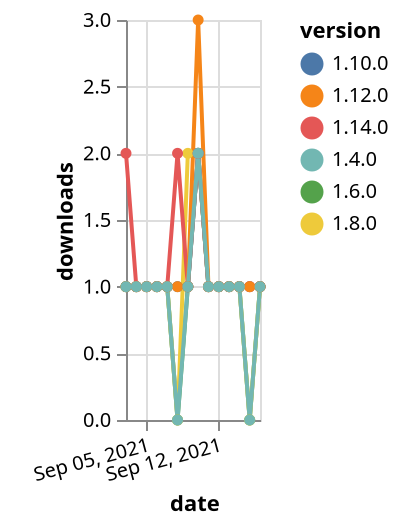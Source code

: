{"$schema": "https://vega.github.io/schema/vega-lite/v5.json", "description": "A simple bar chart with embedded data.", "data": {"values": [{"date": "2021-09-03", "total": 194, "delta": 1, "version": "1.6.0"}, {"date": "2021-09-04", "total": 195, "delta": 1, "version": "1.6.0"}, {"date": "2021-09-05", "total": 196, "delta": 1, "version": "1.6.0"}, {"date": "2021-09-06", "total": 197, "delta": 1, "version": "1.6.0"}, {"date": "2021-09-07", "total": 198, "delta": 1, "version": "1.6.0"}, {"date": "2021-09-08", "total": 198, "delta": 0, "version": "1.6.0"}, {"date": "2021-09-09", "total": 199, "delta": 1, "version": "1.6.0"}, {"date": "2021-09-10", "total": 201, "delta": 2, "version": "1.6.0"}, {"date": "2021-09-11", "total": 202, "delta": 1, "version": "1.6.0"}, {"date": "2021-09-12", "total": 203, "delta": 1, "version": "1.6.0"}, {"date": "2021-09-13", "total": 204, "delta": 1, "version": "1.6.0"}, {"date": "2021-09-14", "total": 205, "delta": 1, "version": "1.6.0"}, {"date": "2021-09-15", "total": 205, "delta": 0, "version": "1.6.0"}, {"date": "2021-09-16", "total": 206, "delta": 1, "version": "1.6.0"}, {"date": "2021-09-03", "total": 184, "delta": 1, "version": "1.8.0"}, {"date": "2021-09-04", "total": 185, "delta": 1, "version": "1.8.0"}, {"date": "2021-09-05", "total": 186, "delta": 1, "version": "1.8.0"}, {"date": "2021-09-06", "total": 187, "delta": 1, "version": "1.8.0"}, {"date": "2021-09-07", "total": 188, "delta": 1, "version": "1.8.0"}, {"date": "2021-09-08", "total": 188, "delta": 0, "version": "1.8.0"}, {"date": "2021-09-09", "total": 190, "delta": 2, "version": "1.8.0"}, {"date": "2021-09-10", "total": 192, "delta": 2, "version": "1.8.0"}, {"date": "2021-09-11", "total": 193, "delta": 1, "version": "1.8.0"}, {"date": "2021-09-12", "total": 194, "delta": 1, "version": "1.8.0"}, {"date": "2021-09-13", "total": 195, "delta": 1, "version": "1.8.0"}, {"date": "2021-09-14", "total": 196, "delta": 1, "version": "1.8.0"}, {"date": "2021-09-15", "total": 196, "delta": 0, "version": "1.8.0"}, {"date": "2021-09-16", "total": 197, "delta": 1, "version": "1.8.0"}, {"date": "2021-09-03", "total": 165, "delta": 1, "version": "1.10.0"}, {"date": "2021-09-04", "total": 166, "delta": 1, "version": "1.10.0"}, {"date": "2021-09-05", "total": 167, "delta": 1, "version": "1.10.0"}, {"date": "2021-09-06", "total": 168, "delta": 1, "version": "1.10.0"}, {"date": "2021-09-07", "total": 169, "delta": 1, "version": "1.10.0"}, {"date": "2021-09-08", "total": 170, "delta": 1, "version": "1.10.0"}, {"date": "2021-09-09", "total": 171, "delta": 1, "version": "1.10.0"}, {"date": "2021-09-10", "total": 173, "delta": 2, "version": "1.10.0"}, {"date": "2021-09-11", "total": 174, "delta": 1, "version": "1.10.0"}, {"date": "2021-09-12", "total": 175, "delta": 1, "version": "1.10.0"}, {"date": "2021-09-13", "total": 176, "delta": 1, "version": "1.10.0"}, {"date": "2021-09-14", "total": 177, "delta": 1, "version": "1.10.0"}, {"date": "2021-09-15", "total": 178, "delta": 1, "version": "1.10.0"}, {"date": "2021-09-16", "total": 179, "delta": 1, "version": "1.10.0"}, {"date": "2021-09-03", "total": 118, "delta": 2, "version": "1.14.0"}, {"date": "2021-09-04", "total": 119, "delta": 1, "version": "1.14.0"}, {"date": "2021-09-05", "total": 120, "delta": 1, "version": "1.14.0"}, {"date": "2021-09-06", "total": 121, "delta": 1, "version": "1.14.0"}, {"date": "2021-09-07", "total": 122, "delta": 1, "version": "1.14.0"}, {"date": "2021-09-08", "total": 124, "delta": 2, "version": "1.14.0"}, {"date": "2021-09-09", "total": 125, "delta": 1, "version": "1.14.0"}, {"date": "2021-09-10", "total": 127, "delta": 2, "version": "1.14.0"}, {"date": "2021-09-11", "total": 128, "delta": 1, "version": "1.14.0"}, {"date": "2021-09-12", "total": 129, "delta": 1, "version": "1.14.0"}, {"date": "2021-09-13", "total": 130, "delta": 1, "version": "1.14.0"}, {"date": "2021-09-14", "total": 131, "delta": 1, "version": "1.14.0"}, {"date": "2021-09-15", "total": 132, "delta": 1, "version": "1.14.0"}, {"date": "2021-09-16", "total": 133, "delta": 1, "version": "1.14.0"}, {"date": "2021-09-03", "total": 175, "delta": 1, "version": "1.12.0"}, {"date": "2021-09-04", "total": 176, "delta": 1, "version": "1.12.0"}, {"date": "2021-09-05", "total": 177, "delta": 1, "version": "1.12.0"}, {"date": "2021-09-06", "total": 178, "delta": 1, "version": "1.12.0"}, {"date": "2021-09-07", "total": 179, "delta": 1, "version": "1.12.0"}, {"date": "2021-09-08", "total": 180, "delta": 1, "version": "1.12.0"}, {"date": "2021-09-09", "total": 181, "delta": 1, "version": "1.12.0"}, {"date": "2021-09-10", "total": 184, "delta": 3, "version": "1.12.0"}, {"date": "2021-09-11", "total": 185, "delta": 1, "version": "1.12.0"}, {"date": "2021-09-12", "total": 186, "delta": 1, "version": "1.12.0"}, {"date": "2021-09-13", "total": 187, "delta": 1, "version": "1.12.0"}, {"date": "2021-09-14", "total": 188, "delta": 1, "version": "1.12.0"}, {"date": "2021-09-15", "total": 189, "delta": 1, "version": "1.12.0"}, {"date": "2021-09-16", "total": 190, "delta": 1, "version": "1.12.0"}, {"date": "2021-09-03", "total": 237, "delta": 1, "version": "1.4.0"}, {"date": "2021-09-04", "total": 238, "delta": 1, "version": "1.4.0"}, {"date": "2021-09-05", "total": 239, "delta": 1, "version": "1.4.0"}, {"date": "2021-09-06", "total": 240, "delta": 1, "version": "1.4.0"}, {"date": "2021-09-07", "total": 241, "delta": 1, "version": "1.4.0"}, {"date": "2021-09-08", "total": 241, "delta": 0, "version": "1.4.0"}, {"date": "2021-09-09", "total": 242, "delta": 1, "version": "1.4.0"}, {"date": "2021-09-10", "total": 244, "delta": 2, "version": "1.4.0"}, {"date": "2021-09-11", "total": 245, "delta": 1, "version": "1.4.0"}, {"date": "2021-09-12", "total": 246, "delta": 1, "version": "1.4.0"}, {"date": "2021-09-13", "total": 247, "delta": 1, "version": "1.4.0"}, {"date": "2021-09-14", "total": 248, "delta": 1, "version": "1.4.0"}, {"date": "2021-09-15", "total": 248, "delta": 0, "version": "1.4.0"}, {"date": "2021-09-16", "total": 249, "delta": 1, "version": "1.4.0"}]}, "width": "container", "mark": {"type": "line", "point": {"filled": true}}, "encoding": {"x": {"field": "date", "type": "temporal", "timeUnit": "yearmonthdate", "title": "date", "axis": {"labelAngle": -15}}, "y": {"field": "delta", "type": "quantitative", "title": "downloads"}, "color": {"field": "version", "type": "nominal"}, "tooltip": {"field": "delta"}}}